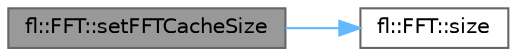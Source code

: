 digraph "fl::FFT::setFFTCacheSize"
{
 // INTERACTIVE_SVG=YES
 // LATEX_PDF_SIZE
  bgcolor="transparent";
  edge [fontname=Helvetica,fontsize=10,labelfontname=Helvetica,labelfontsize=10];
  node [fontname=Helvetica,fontsize=10,shape=box,height=0.2,width=0.4];
  rankdir="LR";
  Node1 [id="Node000001",label="fl::FFT::setFFTCacheSize",height=0.2,width=0.4,color="gray40", fillcolor="grey60", style="filled", fontcolor="black",tooltip=" "];
  Node1 -> Node2 [id="edge1_Node000001_Node000002",color="steelblue1",style="solid",tooltip=" "];
  Node2 [id="Node000002",label="fl::FFT::size",height=0.2,width=0.4,color="grey40", fillcolor="white", style="filled",URL="$d1/d47/classfl_1_1_f_f_t_a5a9db03a824ce7982657bc7b1bd0f980.html#a5a9db03a824ce7982657bc7b1bd0f980",tooltip=" "];
}
